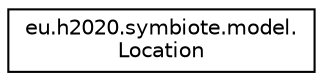 digraph "Graphical Class Hierarchy"
{
  edge [fontname="Helvetica",fontsize="10",labelfontname="Helvetica",labelfontsize="10"];
  node [fontname="Helvetica",fontsize="10",shape=record];
  rankdir="LR";
  Node1 [label="eu.h2020.symbiote.model.\lLocation",height=0.2,width=0.4,color="black", fillcolor="white", style="filled",URL="$classeu_1_1h2020_1_1symbiote_1_1model_1_1Location.html"];
}
